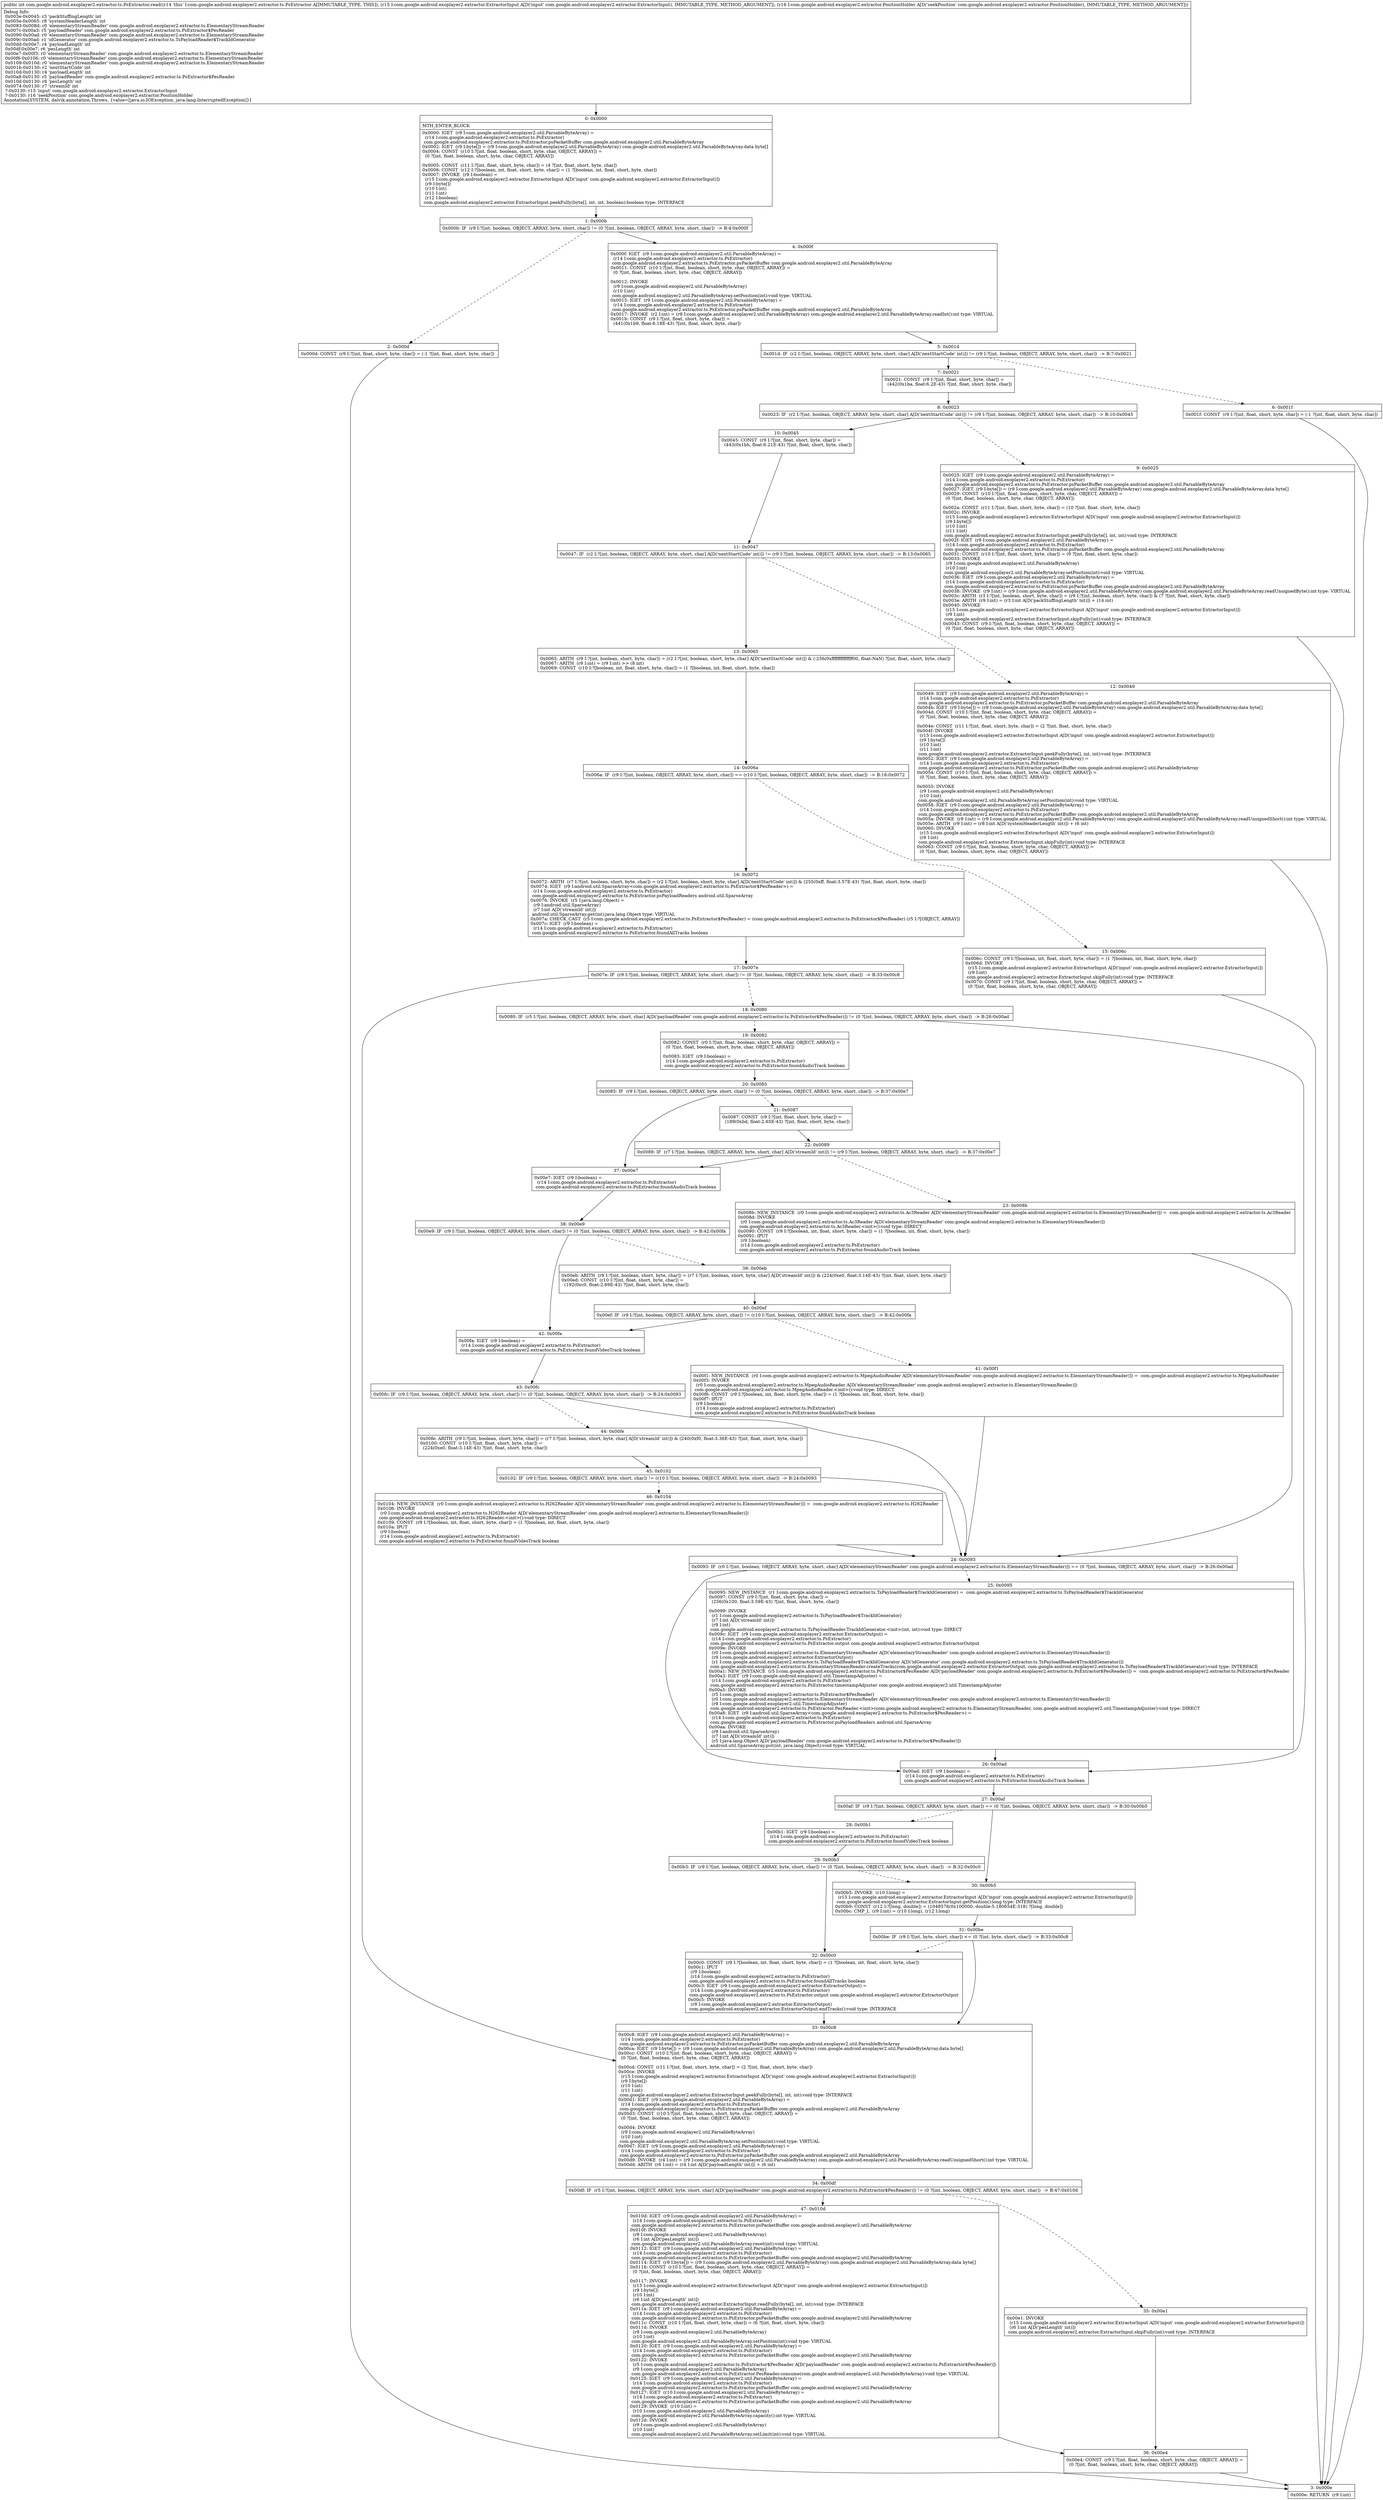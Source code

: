 digraph "CFG forcom.google.android.exoplayer2.extractor.ts.PsExtractor.read(Lcom\/google\/android\/exoplayer2\/extractor\/ExtractorInput;Lcom\/google\/android\/exoplayer2\/extractor\/PositionHolder;)I" {
Node_0 [shape=record,label="{0\:\ 0x0000|MTH_ENTER_BLOCK\l|0x0000: IGET  (r9 I:com.google.android.exoplayer2.util.ParsableByteArray) = \l  (r14 I:com.google.android.exoplayer2.extractor.ts.PsExtractor)\l com.google.android.exoplayer2.extractor.ts.PsExtractor.psPacketBuffer com.google.android.exoplayer2.util.ParsableByteArray \l0x0002: IGET  (r9 I:byte[]) = (r9 I:com.google.android.exoplayer2.util.ParsableByteArray) com.google.android.exoplayer2.util.ParsableByteArray.data byte[] \l0x0004: CONST  (r10 I:?[int, float, boolean, short, byte, char, OBJECT, ARRAY]) = \l  (0 ?[int, float, boolean, short, byte, char, OBJECT, ARRAY])\l \l0x0005: CONST  (r11 I:?[int, float, short, byte, char]) = (4 ?[int, float, short, byte, char]) \l0x0006: CONST  (r12 I:?[boolean, int, float, short, byte, char]) = (1 ?[boolean, int, float, short, byte, char]) \l0x0007: INVOKE  (r9 I:boolean) = \l  (r15 I:com.google.android.exoplayer2.extractor.ExtractorInput A[D('input' com.google.android.exoplayer2.extractor.ExtractorInput)])\l  (r9 I:byte[])\l  (r10 I:int)\l  (r11 I:int)\l  (r12 I:boolean)\l com.google.android.exoplayer2.extractor.ExtractorInput.peekFully(byte[], int, int, boolean):boolean type: INTERFACE \l}"];
Node_1 [shape=record,label="{1\:\ 0x000b|0x000b: IF  (r9 I:?[int, boolean, OBJECT, ARRAY, byte, short, char]) != (0 ?[int, boolean, OBJECT, ARRAY, byte, short, char])  \-\> B:4:0x000f \l}"];
Node_2 [shape=record,label="{2\:\ 0x000d|0x000d: CONST  (r9 I:?[int, float, short, byte, char]) = (\-1 ?[int, float, short, byte, char]) \l}"];
Node_3 [shape=record,label="{3\:\ 0x000e|0x000e: RETURN  (r9 I:int) \l}"];
Node_4 [shape=record,label="{4\:\ 0x000f|0x000f: IGET  (r9 I:com.google.android.exoplayer2.util.ParsableByteArray) = \l  (r14 I:com.google.android.exoplayer2.extractor.ts.PsExtractor)\l com.google.android.exoplayer2.extractor.ts.PsExtractor.psPacketBuffer com.google.android.exoplayer2.util.ParsableByteArray \l0x0011: CONST  (r10 I:?[int, float, boolean, short, byte, char, OBJECT, ARRAY]) = \l  (0 ?[int, float, boolean, short, byte, char, OBJECT, ARRAY])\l \l0x0012: INVOKE  \l  (r9 I:com.google.android.exoplayer2.util.ParsableByteArray)\l  (r10 I:int)\l com.google.android.exoplayer2.util.ParsableByteArray.setPosition(int):void type: VIRTUAL \l0x0015: IGET  (r9 I:com.google.android.exoplayer2.util.ParsableByteArray) = \l  (r14 I:com.google.android.exoplayer2.extractor.ts.PsExtractor)\l com.google.android.exoplayer2.extractor.ts.PsExtractor.psPacketBuffer com.google.android.exoplayer2.util.ParsableByteArray \l0x0017: INVOKE  (r2 I:int) = (r9 I:com.google.android.exoplayer2.util.ParsableByteArray) com.google.android.exoplayer2.util.ParsableByteArray.readInt():int type: VIRTUAL \l0x001b: CONST  (r9 I:?[int, float, short, byte, char]) = \l  (441(0x1b9, float:6.18E\-43) ?[int, float, short, byte, char])\l \l}"];
Node_5 [shape=record,label="{5\:\ 0x001d|0x001d: IF  (r2 I:?[int, boolean, OBJECT, ARRAY, byte, short, char] A[D('nextStartCode' int)]) != (r9 I:?[int, boolean, OBJECT, ARRAY, byte, short, char])  \-\> B:7:0x0021 \l}"];
Node_6 [shape=record,label="{6\:\ 0x001f|0x001f: CONST  (r9 I:?[int, float, short, byte, char]) = (\-1 ?[int, float, short, byte, char]) \l}"];
Node_7 [shape=record,label="{7\:\ 0x0021|0x0021: CONST  (r9 I:?[int, float, short, byte, char]) = \l  (442(0x1ba, float:6.2E\-43) ?[int, float, short, byte, char])\l \l}"];
Node_8 [shape=record,label="{8\:\ 0x0023|0x0023: IF  (r2 I:?[int, boolean, OBJECT, ARRAY, byte, short, char] A[D('nextStartCode' int)]) != (r9 I:?[int, boolean, OBJECT, ARRAY, byte, short, char])  \-\> B:10:0x0045 \l}"];
Node_9 [shape=record,label="{9\:\ 0x0025|0x0025: IGET  (r9 I:com.google.android.exoplayer2.util.ParsableByteArray) = \l  (r14 I:com.google.android.exoplayer2.extractor.ts.PsExtractor)\l com.google.android.exoplayer2.extractor.ts.PsExtractor.psPacketBuffer com.google.android.exoplayer2.util.ParsableByteArray \l0x0027: IGET  (r9 I:byte[]) = (r9 I:com.google.android.exoplayer2.util.ParsableByteArray) com.google.android.exoplayer2.util.ParsableByteArray.data byte[] \l0x0029: CONST  (r10 I:?[int, float, boolean, short, byte, char, OBJECT, ARRAY]) = \l  (0 ?[int, float, boolean, short, byte, char, OBJECT, ARRAY])\l \l0x002a: CONST  (r11 I:?[int, float, short, byte, char]) = (10 ?[int, float, short, byte, char]) \l0x002c: INVOKE  \l  (r15 I:com.google.android.exoplayer2.extractor.ExtractorInput A[D('input' com.google.android.exoplayer2.extractor.ExtractorInput)])\l  (r9 I:byte[])\l  (r10 I:int)\l  (r11 I:int)\l com.google.android.exoplayer2.extractor.ExtractorInput.peekFully(byte[], int, int):void type: INTERFACE \l0x002f: IGET  (r9 I:com.google.android.exoplayer2.util.ParsableByteArray) = \l  (r14 I:com.google.android.exoplayer2.extractor.ts.PsExtractor)\l com.google.android.exoplayer2.extractor.ts.PsExtractor.psPacketBuffer com.google.android.exoplayer2.util.ParsableByteArray \l0x0031: CONST  (r10 I:?[int, float, short, byte, char]) = (9 ?[int, float, short, byte, char]) \l0x0033: INVOKE  \l  (r9 I:com.google.android.exoplayer2.util.ParsableByteArray)\l  (r10 I:int)\l com.google.android.exoplayer2.util.ParsableByteArray.setPosition(int):void type: VIRTUAL \l0x0036: IGET  (r9 I:com.google.android.exoplayer2.util.ParsableByteArray) = \l  (r14 I:com.google.android.exoplayer2.extractor.ts.PsExtractor)\l com.google.android.exoplayer2.extractor.ts.PsExtractor.psPacketBuffer com.google.android.exoplayer2.util.ParsableByteArray \l0x0038: INVOKE  (r9 I:int) = (r9 I:com.google.android.exoplayer2.util.ParsableByteArray) com.google.android.exoplayer2.util.ParsableByteArray.readUnsignedByte():int type: VIRTUAL \l0x003c: ARITH  (r3 I:?[int, boolean, short, byte, char]) = (r9 I:?[int, boolean, short, byte, char]) & (7 ?[int, float, short, byte, char]) \l0x003e: ARITH  (r9 I:int) = (r3 I:int A[D('packStuffingLength' int)]) + (14 int) \l0x0040: INVOKE  \l  (r15 I:com.google.android.exoplayer2.extractor.ExtractorInput A[D('input' com.google.android.exoplayer2.extractor.ExtractorInput)])\l  (r9 I:int)\l com.google.android.exoplayer2.extractor.ExtractorInput.skipFully(int):void type: INTERFACE \l0x0043: CONST  (r9 I:?[int, float, boolean, short, byte, char, OBJECT, ARRAY]) = \l  (0 ?[int, float, boolean, short, byte, char, OBJECT, ARRAY])\l \l}"];
Node_10 [shape=record,label="{10\:\ 0x0045|0x0045: CONST  (r9 I:?[int, float, short, byte, char]) = \l  (443(0x1bb, float:6.21E\-43) ?[int, float, short, byte, char])\l \l}"];
Node_11 [shape=record,label="{11\:\ 0x0047|0x0047: IF  (r2 I:?[int, boolean, OBJECT, ARRAY, byte, short, char] A[D('nextStartCode' int)]) != (r9 I:?[int, boolean, OBJECT, ARRAY, byte, short, char])  \-\> B:13:0x0065 \l}"];
Node_12 [shape=record,label="{12\:\ 0x0049|0x0049: IGET  (r9 I:com.google.android.exoplayer2.util.ParsableByteArray) = \l  (r14 I:com.google.android.exoplayer2.extractor.ts.PsExtractor)\l com.google.android.exoplayer2.extractor.ts.PsExtractor.psPacketBuffer com.google.android.exoplayer2.util.ParsableByteArray \l0x004b: IGET  (r9 I:byte[]) = (r9 I:com.google.android.exoplayer2.util.ParsableByteArray) com.google.android.exoplayer2.util.ParsableByteArray.data byte[] \l0x004d: CONST  (r10 I:?[int, float, boolean, short, byte, char, OBJECT, ARRAY]) = \l  (0 ?[int, float, boolean, short, byte, char, OBJECT, ARRAY])\l \l0x004e: CONST  (r11 I:?[int, float, short, byte, char]) = (2 ?[int, float, short, byte, char]) \l0x004f: INVOKE  \l  (r15 I:com.google.android.exoplayer2.extractor.ExtractorInput A[D('input' com.google.android.exoplayer2.extractor.ExtractorInput)])\l  (r9 I:byte[])\l  (r10 I:int)\l  (r11 I:int)\l com.google.android.exoplayer2.extractor.ExtractorInput.peekFully(byte[], int, int):void type: INTERFACE \l0x0052: IGET  (r9 I:com.google.android.exoplayer2.util.ParsableByteArray) = \l  (r14 I:com.google.android.exoplayer2.extractor.ts.PsExtractor)\l com.google.android.exoplayer2.extractor.ts.PsExtractor.psPacketBuffer com.google.android.exoplayer2.util.ParsableByteArray \l0x0054: CONST  (r10 I:?[int, float, boolean, short, byte, char, OBJECT, ARRAY]) = \l  (0 ?[int, float, boolean, short, byte, char, OBJECT, ARRAY])\l \l0x0055: INVOKE  \l  (r9 I:com.google.android.exoplayer2.util.ParsableByteArray)\l  (r10 I:int)\l com.google.android.exoplayer2.util.ParsableByteArray.setPosition(int):void type: VIRTUAL \l0x0058: IGET  (r9 I:com.google.android.exoplayer2.util.ParsableByteArray) = \l  (r14 I:com.google.android.exoplayer2.extractor.ts.PsExtractor)\l com.google.android.exoplayer2.extractor.ts.PsExtractor.psPacketBuffer com.google.android.exoplayer2.util.ParsableByteArray \l0x005a: INVOKE  (r8 I:int) = (r9 I:com.google.android.exoplayer2.util.ParsableByteArray) com.google.android.exoplayer2.util.ParsableByteArray.readUnsignedShort():int type: VIRTUAL \l0x005e: ARITH  (r9 I:int) = (r8 I:int A[D('systemHeaderLength' int)]) + (6 int) \l0x0060: INVOKE  \l  (r15 I:com.google.android.exoplayer2.extractor.ExtractorInput A[D('input' com.google.android.exoplayer2.extractor.ExtractorInput)])\l  (r9 I:int)\l com.google.android.exoplayer2.extractor.ExtractorInput.skipFully(int):void type: INTERFACE \l0x0063: CONST  (r9 I:?[int, float, boolean, short, byte, char, OBJECT, ARRAY]) = \l  (0 ?[int, float, boolean, short, byte, char, OBJECT, ARRAY])\l \l}"];
Node_13 [shape=record,label="{13\:\ 0x0065|0x0065: ARITH  (r9 I:?[int, boolean, short, byte, char]) = (r2 I:?[int, boolean, short, byte, char] A[D('nextStartCode' int)]) & (\-256(0xffffffffffffff00, float:NaN) ?[int, float, short, byte, char]) \l0x0067: ARITH  (r9 I:int) = (r9 I:int) \>\> (8 int) \l0x0069: CONST  (r10 I:?[boolean, int, float, short, byte, char]) = (1 ?[boolean, int, float, short, byte, char]) \l}"];
Node_14 [shape=record,label="{14\:\ 0x006a|0x006a: IF  (r9 I:?[int, boolean, OBJECT, ARRAY, byte, short, char]) == (r10 I:?[int, boolean, OBJECT, ARRAY, byte, short, char])  \-\> B:16:0x0072 \l}"];
Node_15 [shape=record,label="{15\:\ 0x006c|0x006c: CONST  (r9 I:?[boolean, int, float, short, byte, char]) = (1 ?[boolean, int, float, short, byte, char]) \l0x006d: INVOKE  \l  (r15 I:com.google.android.exoplayer2.extractor.ExtractorInput A[D('input' com.google.android.exoplayer2.extractor.ExtractorInput)])\l  (r9 I:int)\l com.google.android.exoplayer2.extractor.ExtractorInput.skipFully(int):void type: INTERFACE \l0x0070: CONST  (r9 I:?[int, float, boolean, short, byte, char, OBJECT, ARRAY]) = \l  (0 ?[int, float, boolean, short, byte, char, OBJECT, ARRAY])\l \l}"];
Node_16 [shape=record,label="{16\:\ 0x0072|0x0072: ARITH  (r7 I:?[int, boolean, short, byte, char]) = (r2 I:?[int, boolean, short, byte, char] A[D('nextStartCode' int)]) & (255(0xff, float:3.57E\-43) ?[int, float, short, byte, char]) \l0x0074: IGET  (r9 I:android.util.SparseArray\<com.google.android.exoplayer2.extractor.ts.PsExtractor$PesReader\>) = \l  (r14 I:com.google.android.exoplayer2.extractor.ts.PsExtractor)\l com.google.android.exoplayer2.extractor.ts.PsExtractor.psPayloadReaders android.util.SparseArray \l0x0076: INVOKE  (r5 I:java.lang.Object) = \l  (r9 I:android.util.SparseArray)\l  (r7 I:int A[D('streamId' int)])\l android.util.SparseArray.get(int):java.lang.Object type: VIRTUAL \l0x007a: CHECK_CAST  (r5 I:com.google.android.exoplayer2.extractor.ts.PsExtractor$PesReader) = (com.google.android.exoplayer2.extractor.ts.PsExtractor$PesReader) (r5 I:?[OBJECT, ARRAY]) \l0x007c: IGET  (r9 I:boolean) = \l  (r14 I:com.google.android.exoplayer2.extractor.ts.PsExtractor)\l com.google.android.exoplayer2.extractor.ts.PsExtractor.foundAllTracks boolean \l}"];
Node_17 [shape=record,label="{17\:\ 0x007e|0x007e: IF  (r9 I:?[int, boolean, OBJECT, ARRAY, byte, short, char]) != (0 ?[int, boolean, OBJECT, ARRAY, byte, short, char])  \-\> B:33:0x00c8 \l}"];
Node_18 [shape=record,label="{18\:\ 0x0080|0x0080: IF  (r5 I:?[int, boolean, OBJECT, ARRAY, byte, short, char] A[D('payloadReader' com.google.android.exoplayer2.extractor.ts.PsExtractor$PesReader)]) != (0 ?[int, boolean, OBJECT, ARRAY, byte, short, char])  \-\> B:26:0x00ad \l}"];
Node_19 [shape=record,label="{19\:\ 0x0082|0x0082: CONST  (r0 I:?[int, float, boolean, short, byte, char, OBJECT, ARRAY]) = \l  (0 ?[int, float, boolean, short, byte, char, OBJECT, ARRAY])\l \l0x0083: IGET  (r9 I:boolean) = \l  (r14 I:com.google.android.exoplayer2.extractor.ts.PsExtractor)\l com.google.android.exoplayer2.extractor.ts.PsExtractor.foundAudioTrack boolean \l}"];
Node_20 [shape=record,label="{20\:\ 0x0085|0x0085: IF  (r9 I:?[int, boolean, OBJECT, ARRAY, byte, short, char]) != (0 ?[int, boolean, OBJECT, ARRAY, byte, short, char])  \-\> B:37:0x00e7 \l}"];
Node_21 [shape=record,label="{21\:\ 0x0087|0x0087: CONST  (r9 I:?[int, float, short, byte, char]) = \l  (189(0xbd, float:2.65E\-43) ?[int, float, short, byte, char])\l \l}"];
Node_22 [shape=record,label="{22\:\ 0x0089|0x0089: IF  (r7 I:?[int, boolean, OBJECT, ARRAY, byte, short, char] A[D('streamId' int)]) != (r9 I:?[int, boolean, OBJECT, ARRAY, byte, short, char])  \-\> B:37:0x00e7 \l}"];
Node_23 [shape=record,label="{23\:\ 0x008b|0x008b: NEW_INSTANCE  (r0 I:com.google.android.exoplayer2.extractor.ts.Ac3Reader A[D('elementaryStreamReader' com.google.android.exoplayer2.extractor.ts.ElementaryStreamReader)]) =  com.google.android.exoplayer2.extractor.ts.Ac3Reader \l0x008d: INVOKE  \l  (r0 I:com.google.android.exoplayer2.extractor.ts.Ac3Reader A[D('elementaryStreamReader' com.google.android.exoplayer2.extractor.ts.ElementaryStreamReader)])\l com.google.android.exoplayer2.extractor.ts.Ac3Reader.\<init\>():void type: DIRECT \l0x0090: CONST  (r9 I:?[boolean, int, float, short, byte, char]) = (1 ?[boolean, int, float, short, byte, char]) \l0x0091: IPUT  \l  (r9 I:boolean)\l  (r14 I:com.google.android.exoplayer2.extractor.ts.PsExtractor)\l com.google.android.exoplayer2.extractor.ts.PsExtractor.foundAudioTrack boolean \l}"];
Node_24 [shape=record,label="{24\:\ 0x0093|0x0093: IF  (r0 I:?[int, boolean, OBJECT, ARRAY, byte, short, char] A[D('elementaryStreamReader' com.google.android.exoplayer2.extractor.ts.ElementaryStreamReader)]) == (0 ?[int, boolean, OBJECT, ARRAY, byte, short, char])  \-\> B:26:0x00ad \l}"];
Node_25 [shape=record,label="{25\:\ 0x0095|0x0095: NEW_INSTANCE  (r1 I:com.google.android.exoplayer2.extractor.ts.TsPayloadReader$TrackIdGenerator) =  com.google.android.exoplayer2.extractor.ts.TsPayloadReader$TrackIdGenerator \l0x0097: CONST  (r9 I:?[int, float, short, byte, char]) = \l  (256(0x100, float:3.59E\-43) ?[int, float, short, byte, char])\l \l0x0099: INVOKE  \l  (r1 I:com.google.android.exoplayer2.extractor.ts.TsPayloadReader$TrackIdGenerator)\l  (r7 I:int A[D('streamId' int)])\l  (r9 I:int)\l com.google.android.exoplayer2.extractor.ts.TsPayloadReader.TrackIdGenerator.\<init\>(int, int):void type: DIRECT \l0x009c: IGET  (r9 I:com.google.android.exoplayer2.extractor.ExtractorOutput) = \l  (r14 I:com.google.android.exoplayer2.extractor.ts.PsExtractor)\l com.google.android.exoplayer2.extractor.ts.PsExtractor.output com.google.android.exoplayer2.extractor.ExtractorOutput \l0x009e: INVOKE  \l  (r0 I:com.google.android.exoplayer2.extractor.ts.ElementaryStreamReader A[D('elementaryStreamReader' com.google.android.exoplayer2.extractor.ts.ElementaryStreamReader)])\l  (r9 I:com.google.android.exoplayer2.extractor.ExtractorOutput)\l  (r1 I:com.google.android.exoplayer2.extractor.ts.TsPayloadReader$TrackIdGenerator A[D('idGenerator' com.google.android.exoplayer2.extractor.ts.TsPayloadReader$TrackIdGenerator)])\l com.google.android.exoplayer2.extractor.ts.ElementaryStreamReader.createTracks(com.google.android.exoplayer2.extractor.ExtractorOutput, com.google.android.exoplayer2.extractor.ts.TsPayloadReader$TrackIdGenerator):void type: INTERFACE \l0x00a1: NEW_INSTANCE  (r5 I:com.google.android.exoplayer2.extractor.ts.PsExtractor$PesReader A[D('payloadReader' com.google.android.exoplayer2.extractor.ts.PsExtractor$PesReader)]) =  com.google.android.exoplayer2.extractor.ts.PsExtractor$PesReader \l0x00a3: IGET  (r9 I:com.google.android.exoplayer2.util.TimestampAdjuster) = \l  (r14 I:com.google.android.exoplayer2.extractor.ts.PsExtractor)\l com.google.android.exoplayer2.extractor.ts.PsExtractor.timestampAdjuster com.google.android.exoplayer2.util.TimestampAdjuster \l0x00a5: INVOKE  \l  (r5 I:com.google.android.exoplayer2.extractor.ts.PsExtractor$PesReader)\l  (r0 I:com.google.android.exoplayer2.extractor.ts.ElementaryStreamReader A[D('elementaryStreamReader' com.google.android.exoplayer2.extractor.ts.ElementaryStreamReader)])\l  (r9 I:com.google.android.exoplayer2.util.TimestampAdjuster)\l com.google.android.exoplayer2.extractor.ts.PsExtractor.PesReader.\<init\>(com.google.android.exoplayer2.extractor.ts.ElementaryStreamReader, com.google.android.exoplayer2.util.TimestampAdjuster):void type: DIRECT \l0x00a8: IGET  (r9 I:android.util.SparseArray\<com.google.android.exoplayer2.extractor.ts.PsExtractor$PesReader\>) = \l  (r14 I:com.google.android.exoplayer2.extractor.ts.PsExtractor)\l com.google.android.exoplayer2.extractor.ts.PsExtractor.psPayloadReaders android.util.SparseArray \l0x00aa: INVOKE  \l  (r9 I:android.util.SparseArray)\l  (r7 I:int A[D('streamId' int)])\l  (r5 I:java.lang.Object A[D('payloadReader' com.google.android.exoplayer2.extractor.ts.PsExtractor$PesReader)])\l android.util.SparseArray.put(int, java.lang.Object):void type: VIRTUAL \l}"];
Node_26 [shape=record,label="{26\:\ 0x00ad|0x00ad: IGET  (r9 I:boolean) = \l  (r14 I:com.google.android.exoplayer2.extractor.ts.PsExtractor)\l com.google.android.exoplayer2.extractor.ts.PsExtractor.foundAudioTrack boolean \l}"];
Node_27 [shape=record,label="{27\:\ 0x00af|0x00af: IF  (r9 I:?[int, boolean, OBJECT, ARRAY, byte, short, char]) == (0 ?[int, boolean, OBJECT, ARRAY, byte, short, char])  \-\> B:30:0x00b5 \l}"];
Node_28 [shape=record,label="{28\:\ 0x00b1|0x00b1: IGET  (r9 I:boolean) = \l  (r14 I:com.google.android.exoplayer2.extractor.ts.PsExtractor)\l com.google.android.exoplayer2.extractor.ts.PsExtractor.foundVideoTrack boolean \l}"];
Node_29 [shape=record,label="{29\:\ 0x00b3|0x00b3: IF  (r9 I:?[int, boolean, OBJECT, ARRAY, byte, short, char]) != (0 ?[int, boolean, OBJECT, ARRAY, byte, short, char])  \-\> B:32:0x00c0 \l}"];
Node_30 [shape=record,label="{30\:\ 0x00b5|0x00b5: INVOKE  (r10 I:long) = \l  (r15 I:com.google.android.exoplayer2.extractor.ExtractorInput A[D('input' com.google.android.exoplayer2.extractor.ExtractorInput)])\l com.google.android.exoplayer2.extractor.ExtractorInput.getPosition():long type: INTERFACE \l0x00b9: CONST  (r12 I:?[long, double]) = (1048576(0x100000, double:5.180654E\-318) ?[long, double]) \l0x00bc: CMP_L  (r9 I:int) = (r10 I:long), (r12 I:long) \l}"];
Node_31 [shape=record,label="{31\:\ 0x00be|0x00be: IF  (r9 I:?[int, byte, short, char]) \<= (0 ?[int, byte, short, char])  \-\> B:33:0x00c8 \l}"];
Node_32 [shape=record,label="{32\:\ 0x00c0|0x00c0: CONST  (r9 I:?[boolean, int, float, short, byte, char]) = (1 ?[boolean, int, float, short, byte, char]) \l0x00c1: IPUT  \l  (r9 I:boolean)\l  (r14 I:com.google.android.exoplayer2.extractor.ts.PsExtractor)\l com.google.android.exoplayer2.extractor.ts.PsExtractor.foundAllTracks boolean \l0x00c3: IGET  (r9 I:com.google.android.exoplayer2.extractor.ExtractorOutput) = \l  (r14 I:com.google.android.exoplayer2.extractor.ts.PsExtractor)\l com.google.android.exoplayer2.extractor.ts.PsExtractor.output com.google.android.exoplayer2.extractor.ExtractorOutput \l0x00c5: INVOKE  \l  (r9 I:com.google.android.exoplayer2.extractor.ExtractorOutput)\l com.google.android.exoplayer2.extractor.ExtractorOutput.endTracks():void type: INTERFACE \l}"];
Node_33 [shape=record,label="{33\:\ 0x00c8|0x00c8: IGET  (r9 I:com.google.android.exoplayer2.util.ParsableByteArray) = \l  (r14 I:com.google.android.exoplayer2.extractor.ts.PsExtractor)\l com.google.android.exoplayer2.extractor.ts.PsExtractor.psPacketBuffer com.google.android.exoplayer2.util.ParsableByteArray \l0x00ca: IGET  (r9 I:byte[]) = (r9 I:com.google.android.exoplayer2.util.ParsableByteArray) com.google.android.exoplayer2.util.ParsableByteArray.data byte[] \l0x00cc: CONST  (r10 I:?[int, float, boolean, short, byte, char, OBJECT, ARRAY]) = \l  (0 ?[int, float, boolean, short, byte, char, OBJECT, ARRAY])\l \l0x00cd: CONST  (r11 I:?[int, float, short, byte, char]) = (2 ?[int, float, short, byte, char]) \l0x00ce: INVOKE  \l  (r15 I:com.google.android.exoplayer2.extractor.ExtractorInput A[D('input' com.google.android.exoplayer2.extractor.ExtractorInput)])\l  (r9 I:byte[])\l  (r10 I:int)\l  (r11 I:int)\l com.google.android.exoplayer2.extractor.ExtractorInput.peekFully(byte[], int, int):void type: INTERFACE \l0x00d1: IGET  (r9 I:com.google.android.exoplayer2.util.ParsableByteArray) = \l  (r14 I:com.google.android.exoplayer2.extractor.ts.PsExtractor)\l com.google.android.exoplayer2.extractor.ts.PsExtractor.psPacketBuffer com.google.android.exoplayer2.util.ParsableByteArray \l0x00d3: CONST  (r10 I:?[int, float, boolean, short, byte, char, OBJECT, ARRAY]) = \l  (0 ?[int, float, boolean, short, byte, char, OBJECT, ARRAY])\l \l0x00d4: INVOKE  \l  (r9 I:com.google.android.exoplayer2.util.ParsableByteArray)\l  (r10 I:int)\l com.google.android.exoplayer2.util.ParsableByteArray.setPosition(int):void type: VIRTUAL \l0x00d7: IGET  (r9 I:com.google.android.exoplayer2.util.ParsableByteArray) = \l  (r14 I:com.google.android.exoplayer2.extractor.ts.PsExtractor)\l com.google.android.exoplayer2.extractor.ts.PsExtractor.psPacketBuffer com.google.android.exoplayer2.util.ParsableByteArray \l0x00d9: INVOKE  (r4 I:int) = (r9 I:com.google.android.exoplayer2.util.ParsableByteArray) com.google.android.exoplayer2.util.ParsableByteArray.readUnsignedShort():int type: VIRTUAL \l0x00dd: ARITH  (r6 I:int) = (r4 I:int A[D('payloadLength' int)]) + (6 int) \l}"];
Node_34 [shape=record,label="{34\:\ 0x00df|0x00df: IF  (r5 I:?[int, boolean, OBJECT, ARRAY, byte, short, char] A[D('payloadReader' com.google.android.exoplayer2.extractor.ts.PsExtractor$PesReader)]) != (0 ?[int, boolean, OBJECT, ARRAY, byte, short, char])  \-\> B:47:0x010d \l}"];
Node_35 [shape=record,label="{35\:\ 0x00e1|0x00e1: INVOKE  \l  (r15 I:com.google.android.exoplayer2.extractor.ExtractorInput A[D('input' com.google.android.exoplayer2.extractor.ExtractorInput)])\l  (r6 I:int A[D('pesLength' int)])\l com.google.android.exoplayer2.extractor.ExtractorInput.skipFully(int):void type: INTERFACE \l}"];
Node_36 [shape=record,label="{36\:\ 0x00e4|0x00e4: CONST  (r9 I:?[int, float, boolean, short, byte, char, OBJECT, ARRAY]) = \l  (0 ?[int, float, boolean, short, byte, char, OBJECT, ARRAY])\l \l}"];
Node_37 [shape=record,label="{37\:\ 0x00e7|0x00e7: IGET  (r9 I:boolean) = \l  (r14 I:com.google.android.exoplayer2.extractor.ts.PsExtractor)\l com.google.android.exoplayer2.extractor.ts.PsExtractor.foundAudioTrack boolean \l}"];
Node_38 [shape=record,label="{38\:\ 0x00e9|0x00e9: IF  (r9 I:?[int, boolean, OBJECT, ARRAY, byte, short, char]) != (0 ?[int, boolean, OBJECT, ARRAY, byte, short, char])  \-\> B:42:0x00fa \l}"];
Node_39 [shape=record,label="{39\:\ 0x00eb|0x00eb: ARITH  (r9 I:?[int, boolean, short, byte, char]) = (r7 I:?[int, boolean, short, byte, char] A[D('streamId' int)]) & (224(0xe0, float:3.14E\-43) ?[int, float, short, byte, char]) \l0x00ed: CONST  (r10 I:?[int, float, short, byte, char]) = \l  (192(0xc0, float:2.69E\-43) ?[int, float, short, byte, char])\l \l}"];
Node_40 [shape=record,label="{40\:\ 0x00ef|0x00ef: IF  (r9 I:?[int, boolean, OBJECT, ARRAY, byte, short, char]) != (r10 I:?[int, boolean, OBJECT, ARRAY, byte, short, char])  \-\> B:42:0x00fa \l}"];
Node_41 [shape=record,label="{41\:\ 0x00f1|0x00f1: NEW_INSTANCE  (r0 I:com.google.android.exoplayer2.extractor.ts.MpegAudioReader A[D('elementaryStreamReader' com.google.android.exoplayer2.extractor.ts.ElementaryStreamReader)]) =  com.google.android.exoplayer2.extractor.ts.MpegAudioReader \l0x00f3: INVOKE  \l  (r0 I:com.google.android.exoplayer2.extractor.ts.MpegAudioReader A[D('elementaryStreamReader' com.google.android.exoplayer2.extractor.ts.ElementaryStreamReader)])\l com.google.android.exoplayer2.extractor.ts.MpegAudioReader.\<init\>():void type: DIRECT \l0x00f6: CONST  (r9 I:?[boolean, int, float, short, byte, char]) = (1 ?[boolean, int, float, short, byte, char]) \l0x00f7: IPUT  \l  (r9 I:boolean)\l  (r14 I:com.google.android.exoplayer2.extractor.ts.PsExtractor)\l com.google.android.exoplayer2.extractor.ts.PsExtractor.foundAudioTrack boolean \l}"];
Node_42 [shape=record,label="{42\:\ 0x00fa|0x00fa: IGET  (r9 I:boolean) = \l  (r14 I:com.google.android.exoplayer2.extractor.ts.PsExtractor)\l com.google.android.exoplayer2.extractor.ts.PsExtractor.foundVideoTrack boolean \l}"];
Node_43 [shape=record,label="{43\:\ 0x00fc|0x00fc: IF  (r9 I:?[int, boolean, OBJECT, ARRAY, byte, short, char]) != (0 ?[int, boolean, OBJECT, ARRAY, byte, short, char])  \-\> B:24:0x0093 \l}"];
Node_44 [shape=record,label="{44\:\ 0x00fe|0x00fe: ARITH  (r9 I:?[int, boolean, short, byte, char]) = (r7 I:?[int, boolean, short, byte, char] A[D('streamId' int)]) & (240(0xf0, float:3.36E\-43) ?[int, float, short, byte, char]) \l0x0100: CONST  (r10 I:?[int, float, short, byte, char]) = \l  (224(0xe0, float:3.14E\-43) ?[int, float, short, byte, char])\l \l}"];
Node_45 [shape=record,label="{45\:\ 0x0102|0x0102: IF  (r9 I:?[int, boolean, OBJECT, ARRAY, byte, short, char]) != (r10 I:?[int, boolean, OBJECT, ARRAY, byte, short, char])  \-\> B:24:0x0093 \l}"];
Node_46 [shape=record,label="{46\:\ 0x0104|0x0104: NEW_INSTANCE  (r0 I:com.google.android.exoplayer2.extractor.ts.H262Reader A[D('elementaryStreamReader' com.google.android.exoplayer2.extractor.ts.ElementaryStreamReader)]) =  com.google.android.exoplayer2.extractor.ts.H262Reader \l0x0106: INVOKE  \l  (r0 I:com.google.android.exoplayer2.extractor.ts.H262Reader A[D('elementaryStreamReader' com.google.android.exoplayer2.extractor.ts.ElementaryStreamReader)])\l com.google.android.exoplayer2.extractor.ts.H262Reader.\<init\>():void type: DIRECT \l0x0109: CONST  (r9 I:?[boolean, int, float, short, byte, char]) = (1 ?[boolean, int, float, short, byte, char]) \l0x010a: IPUT  \l  (r9 I:boolean)\l  (r14 I:com.google.android.exoplayer2.extractor.ts.PsExtractor)\l com.google.android.exoplayer2.extractor.ts.PsExtractor.foundVideoTrack boolean \l}"];
Node_47 [shape=record,label="{47\:\ 0x010d|0x010d: IGET  (r9 I:com.google.android.exoplayer2.util.ParsableByteArray) = \l  (r14 I:com.google.android.exoplayer2.extractor.ts.PsExtractor)\l com.google.android.exoplayer2.extractor.ts.PsExtractor.psPacketBuffer com.google.android.exoplayer2.util.ParsableByteArray \l0x010f: INVOKE  \l  (r9 I:com.google.android.exoplayer2.util.ParsableByteArray)\l  (r6 I:int A[D('pesLength' int)])\l com.google.android.exoplayer2.util.ParsableByteArray.reset(int):void type: VIRTUAL \l0x0112: IGET  (r9 I:com.google.android.exoplayer2.util.ParsableByteArray) = \l  (r14 I:com.google.android.exoplayer2.extractor.ts.PsExtractor)\l com.google.android.exoplayer2.extractor.ts.PsExtractor.psPacketBuffer com.google.android.exoplayer2.util.ParsableByteArray \l0x0114: IGET  (r9 I:byte[]) = (r9 I:com.google.android.exoplayer2.util.ParsableByteArray) com.google.android.exoplayer2.util.ParsableByteArray.data byte[] \l0x0116: CONST  (r10 I:?[int, float, boolean, short, byte, char, OBJECT, ARRAY]) = \l  (0 ?[int, float, boolean, short, byte, char, OBJECT, ARRAY])\l \l0x0117: INVOKE  \l  (r15 I:com.google.android.exoplayer2.extractor.ExtractorInput A[D('input' com.google.android.exoplayer2.extractor.ExtractorInput)])\l  (r9 I:byte[])\l  (r10 I:int)\l  (r6 I:int A[D('pesLength' int)])\l com.google.android.exoplayer2.extractor.ExtractorInput.readFully(byte[], int, int):void type: INTERFACE \l0x011a: IGET  (r9 I:com.google.android.exoplayer2.util.ParsableByteArray) = \l  (r14 I:com.google.android.exoplayer2.extractor.ts.PsExtractor)\l com.google.android.exoplayer2.extractor.ts.PsExtractor.psPacketBuffer com.google.android.exoplayer2.util.ParsableByteArray \l0x011c: CONST  (r10 I:?[int, float, short, byte, char]) = (6 ?[int, float, short, byte, char]) \l0x011d: INVOKE  \l  (r9 I:com.google.android.exoplayer2.util.ParsableByteArray)\l  (r10 I:int)\l com.google.android.exoplayer2.util.ParsableByteArray.setPosition(int):void type: VIRTUAL \l0x0120: IGET  (r9 I:com.google.android.exoplayer2.util.ParsableByteArray) = \l  (r14 I:com.google.android.exoplayer2.extractor.ts.PsExtractor)\l com.google.android.exoplayer2.extractor.ts.PsExtractor.psPacketBuffer com.google.android.exoplayer2.util.ParsableByteArray \l0x0122: INVOKE  \l  (r5 I:com.google.android.exoplayer2.extractor.ts.PsExtractor$PesReader A[D('payloadReader' com.google.android.exoplayer2.extractor.ts.PsExtractor$PesReader)])\l  (r9 I:com.google.android.exoplayer2.util.ParsableByteArray)\l com.google.android.exoplayer2.extractor.ts.PsExtractor.PesReader.consume(com.google.android.exoplayer2.util.ParsableByteArray):void type: VIRTUAL \l0x0125: IGET  (r9 I:com.google.android.exoplayer2.util.ParsableByteArray) = \l  (r14 I:com.google.android.exoplayer2.extractor.ts.PsExtractor)\l com.google.android.exoplayer2.extractor.ts.PsExtractor.psPacketBuffer com.google.android.exoplayer2.util.ParsableByteArray \l0x0127: IGET  (r10 I:com.google.android.exoplayer2.util.ParsableByteArray) = \l  (r14 I:com.google.android.exoplayer2.extractor.ts.PsExtractor)\l com.google.android.exoplayer2.extractor.ts.PsExtractor.psPacketBuffer com.google.android.exoplayer2.util.ParsableByteArray \l0x0129: INVOKE  (r10 I:int) = \l  (r10 I:com.google.android.exoplayer2.util.ParsableByteArray)\l com.google.android.exoplayer2.util.ParsableByteArray.capacity():int type: VIRTUAL \l0x012d: INVOKE  \l  (r9 I:com.google.android.exoplayer2.util.ParsableByteArray)\l  (r10 I:int)\l com.google.android.exoplayer2.util.ParsableByteArray.setLimit(int):void type: VIRTUAL \l}"];
MethodNode[shape=record,label="{public int com.google.android.exoplayer2.extractor.ts.PsExtractor.read((r14 'this' I:com.google.android.exoplayer2.extractor.ts.PsExtractor A[IMMUTABLE_TYPE, THIS]), (r15 I:com.google.android.exoplayer2.extractor.ExtractorInput A[D('input' com.google.android.exoplayer2.extractor.ExtractorInput), IMMUTABLE_TYPE, METHOD_ARGUMENT]), (r16 I:com.google.android.exoplayer2.extractor.PositionHolder A[D('seekPosition' com.google.android.exoplayer2.extractor.PositionHolder), IMMUTABLE_TYPE, METHOD_ARGUMENT]))  | Debug Info:\l  0x003e\-0x0045: r3 'packStuffingLength' int\l  0x005e\-0x0065: r8 'systemHeaderLength' int\l  0x0083\-0x008d: r0 'elementaryStreamReader' com.google.android.exoplayer2.extractor.ts.ElementaryStreamReader\l  0x007c\-0x00a3: r5 'payloadReader' com.google.android.exoplayer2.extractor.ts.PsExtractor$PesReader\l  0x0090\-0x00ad: r0 'elementaryStreamReader' com.google.android.exoplayer2.extractor.ts.ElementaryStreamReader\l  0x009c\-0x00ad: r1 'idGenerator' com.google.android.exoplayer2.extractor.ts.TsPayloadReader$TrackIdGenerator\l  0x00dd\-0x00e7: r4 'payloadLength' int\l  0x00df\-0x00e7: r6 'pesLength' int\l  0x00e7\-0x00f3: r0 'elementaryStreamReader' com.google.android.exoplayer2.extractor.ts.ElementaryStreamReader\l  0x00f6\-0x0106: r0 'elementaryStreamReader' com.google.android.exoplayer2.extractor.ts.ElementaryStreamReader\l  0x0109\-0x010d: r0 'elementaryStreamReader' com.google.android.exoplayer2.extractor.ts.ElementaryStreamReader\l  0x001b\-0x0130: r2 'nextStartCode' int\l  0x010d\-0x0130: r4 'payloadLength' int\l  0x00a8\-0x0130: r5 'payloadReader' com.google.android.exoplayer2.extractor.ts.PsExtractor$PesReader\l  0x010d\-0x0130: r6 'pesLength' int\l  0x0074\-0x0130: r7 'streamId' int\l  ?\-0x0130: r15 'input' com.google.android.exoplayer2.extractor.ExtractorInput\l  ?\-0x0130: r16 'seekPosition' com.google.android.exoplayer2.extractor.PositionHolder\lAnnotation[SYSTEM, dalvik.annotation.Throws, \{value=[java.io.IOException, java.lang.InterruptedException]\}]\l}"];
MethodNode -> Node_0;
Node_0 -> Node_1;
Node_1 -> Node_2[style=dashed];
Node_1 -> Node_4;
Node_2 -> Node_3;
Node_4 -> Node_5;
Node_5 -> Node_6[style=dashed];
Node_5 -> Node_7;
Node_6 -> Node_3;
Node_7 -> Node_8;
Node_8 -> Node_9[style=dashed];
Node_8 -> Node_10;
Node_9 -> Node_3;
Node_10 -> Node_11;
Node_11 -> Node_12[style=dashed];
Node_11 -> Node_13;
Node_12 -> Node_3;
Node_13 -> Node_14;
Node_14 -> Node_15[style=dashed];
Node_14 -> Node_16;
Node_15 -> Node_3;
Node_16 -> Node_17;
Node_17 -> Node_18[style=dashed];
Node_17 -> Node_33;
Node_18 -> Node_19[style=dashed];
Node_18 -> Node_26;
Node_19 -> Node_20;
Node_20 -> Node_21[style=dashed];
Node_20 -> Node_37;
Node_21 -> Node_22;
Node_22 -> Node_23[style=dashed];
Node_22 -> Node_37;
Node_23 -> Node_24;
Node_24 -> Node_25[style=dashed];
Node_24 -> Node_26;
Node_25 -> Node_26;
Node_26 -> Node_27;
Node_27 -> Node_28[style=dashed];
Node_27 -> Node_30;
Node_28 -> Node_29;
Node_29 -> Node_30[style=dashed];
Node_29 -> Node_32;
Node_30 -> Node_31;
Node_31 -> Node_32[style=dashed];
Node_31 -> Node_33;
Node_32 -> Node_33;
Node_33 -> Node_34;
Node_34 -> Node_35[style=dashed];
Node_34 -> Node_47;
Node_35 -> Node_36;
Node_36 -> Node_3;
Node_37 -> Node_38;
Node_38 -> Node_39[style=dashed];
Node_38 -> Node_42;
Node_39 -> Node_40;
Node_40 -> Node_41[style=dashed];
Node_40 -> Node_42;
Node_41 -> Node_24;
Node_42 -> Node_43;
Node_43 -> Node_24;
Node_43 -> Node_44[style=dashed];
Node_44 -> Node_45;
Node_45 -> Node_24;
Node_45 -> Node_46[style=dashed];
Node_46 -> Node_24;
Node_47 -> Node_36;
}

